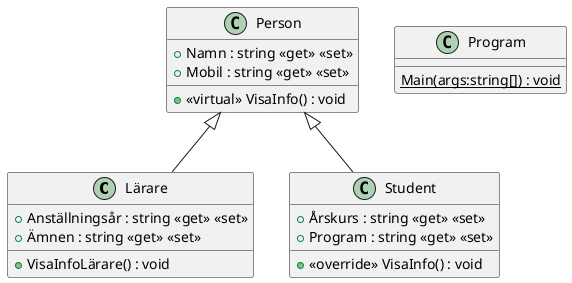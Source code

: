 @startuml
class Lärare {
    + Anställningsår : string <<get>> <<set>>
    + Ämnen : string <<get>> <<set>>
    + VisaInfoLärare() : void
}
Person <|-- Lärare
class Person {
    + Namn : string <<get>> <<set>>
    + Mobil : string <<get>> <<set>>
    + <<virtual>> VisaInfo() : void
}
class Program {
    {static} Main(args:string[]) : void
}
class Student {
    + Årskurs : string <<get>> <<set>>
    + Program : string <<get>> <<set>>
    + <<override>> VisaInfo() : void
}
Person <|-- Student
@enduml
